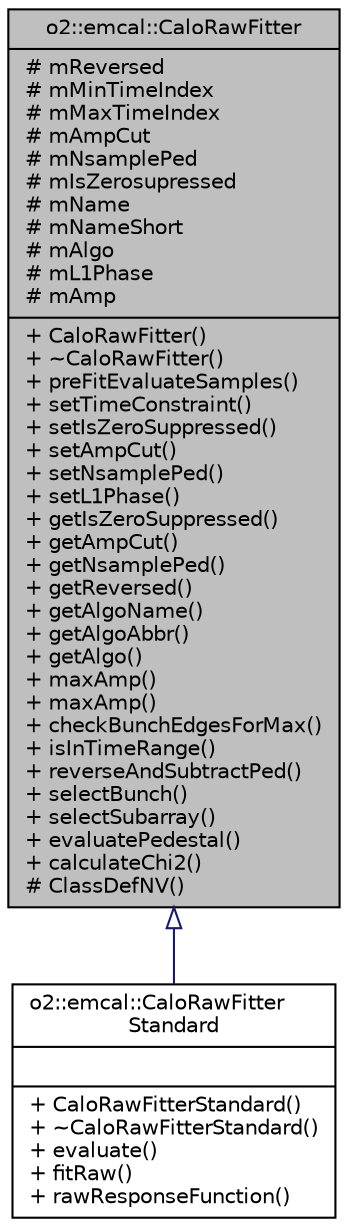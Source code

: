 digraph "o2::emcal::CaloRawFitter"
{
 // INTERACTIVE_SVG=YES
  bgcolor="transparent";
  edge [fontname="Helvetica",fontsize="10",labelfontname="Helvetica",labelfontsize="10"];
  node [fontname="Helvetica",fontsize="10",shape=record];
  Node1 [label="{o2::emcal::CaloRawFitter\n|# mReversed\l# mMinTimeIndex\l# mMaxTimeIndex\l# mAmpCut\l# mNsamplePed\l# mIsZerosupressed\l# mName\l# mNameShort\l# mAlgo\l# mL1Phase\l# mAmp\l|+ CaloRawFitter()\l+ ~CaloRawFitter()\l+ preFitEvaluateSamples()\l+ setTimeConstraint()\l+ setIsZeroSuppressed()\l+ setAmpCut()\l+ setNsamplePed()\l+ setL1Phase()\l+ getIsZeroSuppressed()\l+ getAmpCut()\l+ getNsamplePed()\l+ getReversed()\l+ getAlgoName()\l+ getAlgoAbbr()\l+ getAlgo()\l+ maxAmp()\l+ maxAmp()\l+ checkBunchEdgesForMax()\l+ isInTimeRange()\l+ reverseAndSubtractPed()\l+ selectBunch()\l+ selectSubarray()\l+ evaluatePedestal()\l+ calculateChi2()\l# ClassDefNV()\l}",height=0.2,width=0.4,color="black", fillcolor="grey75", style="filled", fontcolor="black"];
  Node1 -> Node2 [dir="back",color="midnightblue",fontsize="10",style="solid",arrowtail="onormal",fontname="Helvetica"];
  Node2 [label="{o2::emcal::CaloRawFitter\lStandard\n||+ CaloRawFitterStandard()\l+ ~CaloRawFitterStandard()\l+ evaluate()\l+ fitRaw()\l+ rawResponseFunction()\l}",height=0.2,width=0.4,color="black",URL="$d7/dd6/classo2_1_1emcal_1_1CaloRawFitterStandard.html"];
}
